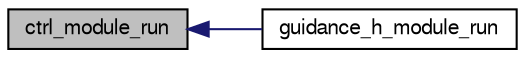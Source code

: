 digraph "ctrl_module_run"
{
  edge [fontname="FreeSans",fontsize="10",labelfontname="FreeSans",labelfontsize="10"];
  node [fontname="FreeSans",fontsize="10",shape=record];
  rankdir="LR";
  Node1 [label="ctrl_module_run",height=0.2,width=0.4,color="black", fillcolor="grey75", style="filled", fontcolor="black"];
  Node1 -> Node2 [dir="back",color="midnightblue",fontsize="10",style="solid",fontname="FreeSans"];
  Node2 [label="guidance_h_module_run",height=0.2,width=0.4,color="black", fillcolor="white", style="filled",URL="$ctrl__windtunnel_8c.html#a77f05df2acd1da23e187f1f3f5d5a26f"];
}
